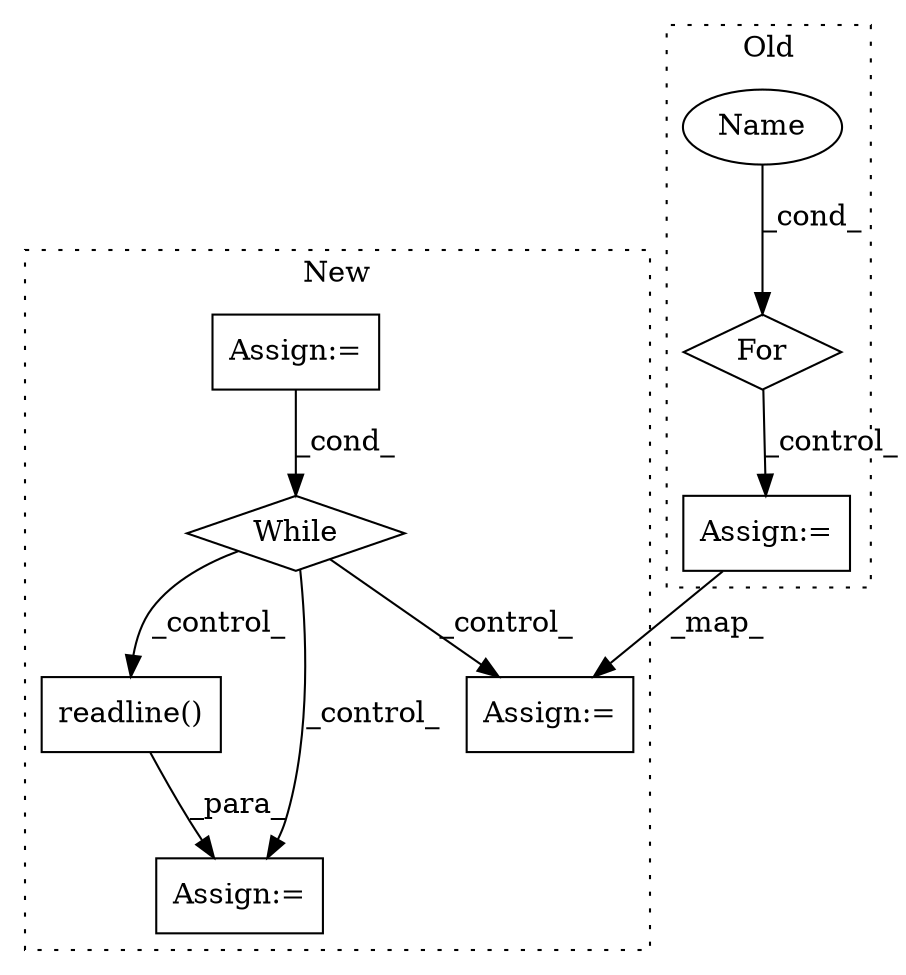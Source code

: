digraph G {
subgraph cluster0 {
1 [label="For" a="107" s="17875,17920" l="4,10" shape="diamond"];
5 [label="Name" a="87" s="17884" l="8" shape="ellipse"];
6 [label="Assign:=" a="68" s="17934" l="3" shape="box"];
label = "Old";
style="dotted";
}
subgraph cluster1 {
2 [label="readline()" a="75" s="18038" l="16" shape="box"];
3 [label="While" a="52" s="17411,17439" l="6,14" shape="diamond"];
4 [label="Assign:=" a="68" s="18035" l="3" shape="box"];
7 [label="Assign:=" a="68" s="17834" l="3" shape="box"];
8 [label="Assign:=" a="68" s="17398" l="3" shape="box"];
label = "New";
style="dotted";
}
1 -> 6 [label="_control_"];
2 -> 4 [label="_para_"];
3 -> 4 [label="_control_"];
3 -> 2 [label="_control_"];
3 -> 7 [label="_control_"];
5 -> 1 [label="_cond_"];
6 -> 7 [label="_map_"];
8 -> 3 [label="_cond_"];
}